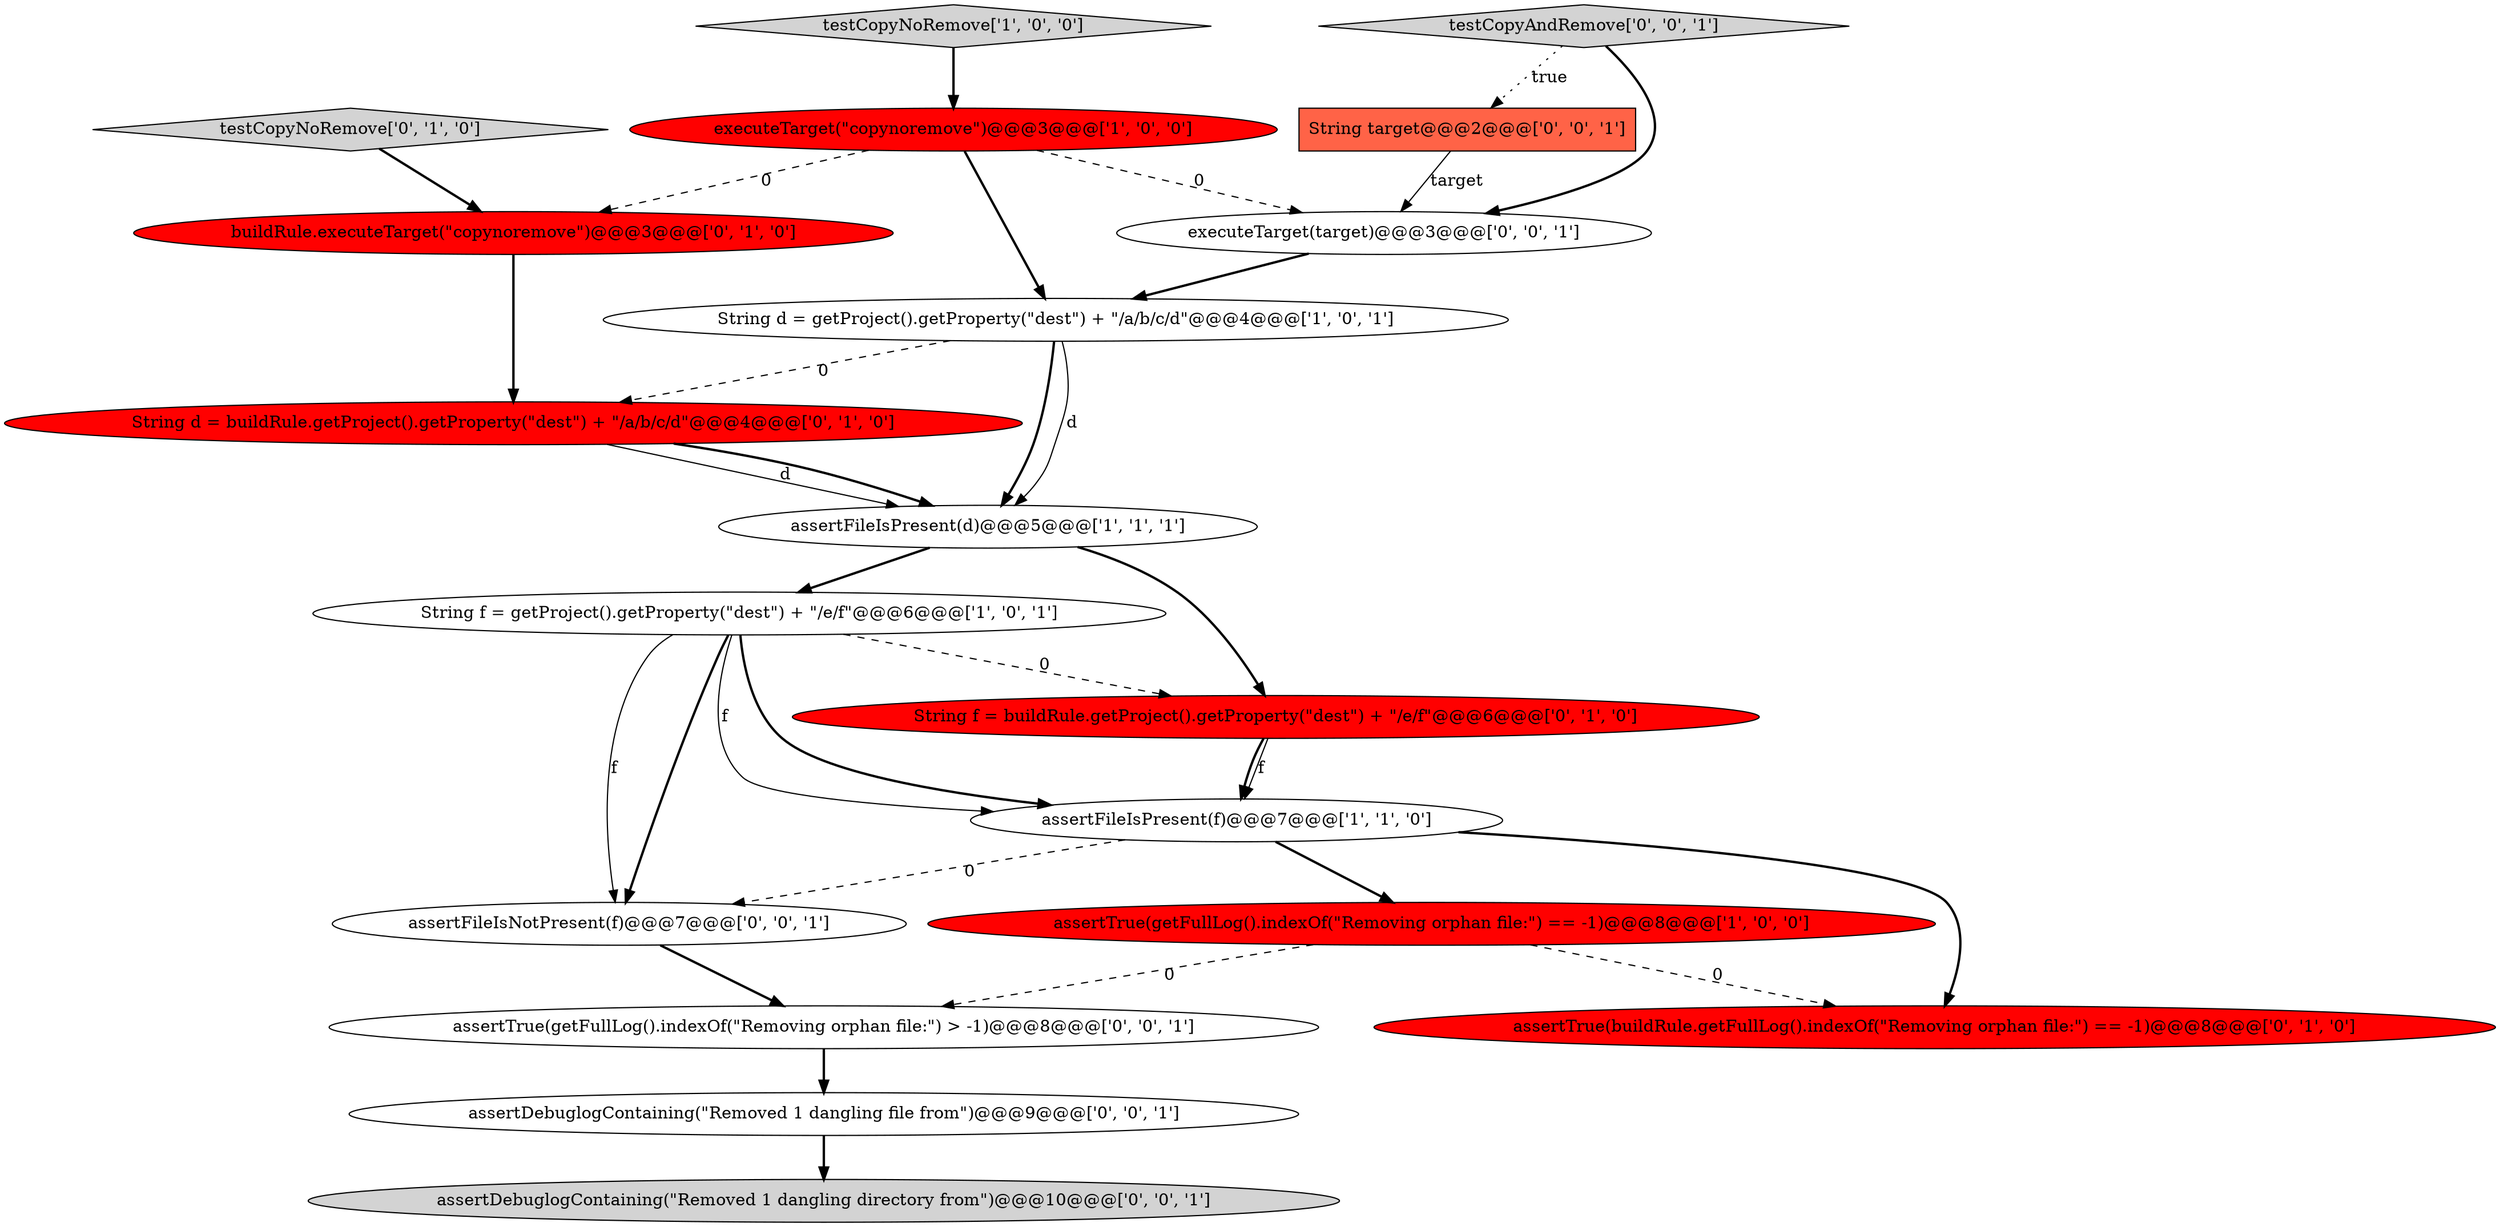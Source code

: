 digraph {
18 [style = filled, label = "assertDebuglogContaining(\"Removed 1 dangling directory from\")@@@10@@@['0', '0', '1']", fillcolor = lightgray, shape = ellipse image = "AAA0AAABBB3BBB"];
14 [style = filled, label = "String target@@@2@@@['0', '0', '1']", fillcolor = tomato, shape = box image = "AAA0AAABBB3BBB"];
16 [style = filled, label = "testCopyAndRemove['0', '0', '1']", fillcolor = lightgray, shape = diamond image = "AAA0AAABBB3BBB"];
1 [style = filled, label = "String f = getProject().getProperty(\"dest\") + \"/e/f\"@@@6@@@['1', '0', '1']", fillcolor = white, shape = ellipse image = "AAA0AAABBB1BBB"];
10 [style = filled, label = "String d = buildRule.getProject().getProperty(\"dest\") + \"/a/b/c/d\"@@@4@@@['0', '1', '0']", fillcolor = red, shape = ellipse image = "AAA1AAABBB2BBB"];
4 [style = filled, label = "executeTarget(\"copynoremove\")@@@3@@@['1', '0', '0']", fillcolor = red, shape = ellipse image = "AAA1AAABBB1BBB"];
11 [style = filled, label = "assertTrue(buildRule.getFullLog().indexOf(\"Removing orphan file:\") == -1)@@@8@@@['0', '1', '0']", fillcolor = red, shape = ellipse image = "AAA1AAABBB2BBB"];
12 [style = filled, label = "assertFileIsNotPresent(f)@@@7@@@['0', '0', '1']", fillcolor = white, shape = ellipse image = "AAA0AAABBB3BBB"];
13 [style = filled, label = "assertTrue(getFullLog().indexOf(\"Removing orphan file:\") > -1)@@@8@@@['0', '0', '1']", fillcolor = white, shape = ellipse image = "AAA0AAABBB3BBB"];
17 [style = filled, label = "executeTarget(target)@@@3@@@['0', '0', '1']", fillcolor = white, shape = ellipse image = "AAA0AAABBB3BBB"];
9 [style = filled, label = "buildRule.executeTarget(\"copynoremove\")@@@3@@@['0', '1', '0']", fillcolor = red, shape = ellipse image = "AAA1AAABBB2BBB"];
6 [style = filled, label = "String d = getProject().getProperty(\"dest\") + \"/a/b/c/d\"@@@4@@@['1', '0', '1']", fillcolor = white, shape = ellipse image = "AAA0AAABBB1BBB"];
8 [style = filled, label = "testCopyNoRemove['0', '1', '0']", fillcolor = lightgray, shape = diamond image = "AAA0AAABBB2BBB"];
2 [style = filled, label = "assertFileIsPresent(f)@@@7@@@['1', '1', '0']", fillcolor = white, shape = ellipse image = "AAA0AAABBB1BBB"];
15 [style = filled, label = "assertDebuglogContaining(\"Removed 1 dangling file from\")@@@9@@@['0', '0', '1']", fillcolor = white, shape = ellipse image = "AAA0AAABBB3BBB"];
7 [style = filled, label = "String f = buildRule.getProject().getProperty(\"dest\") + \"/e/f\"@@@6@@@['0', '1', '0']", fillcolor = red, shape = ellipse image = "AAA1AAABBB2BBB"];
3 [style = filled, label = "testCopyNoRemove['1', '0', '0']", fillcolor = lightgray, shape = diamond image = "AAA0AAABBB1BBB"];
0 [style = filled, label = "assertTrue(getFullLog().indexOf(\"Removing orphan file:\") == -1)@@@8@@@['1', '0', '0']", fillcolor = red, shape = ellipse image = "AAA1AAABBB1BBB"];
5 [style = filled, label = "assertFileIsPresent(d)@@@5@@@['1', '1', '1']", fillcolor = white, shape = ellipse image = "AAA0AAABBB1BBB"];
1->12 [style = solid, label="f"];
14->17 [style = solid, label="target"];
17->6 [style = bold, label=""];
4->6 [style = bold, label=""];
10->5 [style = solid, label="d"];
4->17 [style = dashed, label="0"];
1->2 [style = solid, label="f"];
0->11 [style = dashed, label="0"];
16->17 [style = bold, label=""];
9->10 [style = bold, label=""];
3->4 [style = bold, label=""];
15->18 [style = bold, label=""];
6->10 [style = dashed, label="0"];
12->13 [style = bold, label=""];
5->1 [style = bold, label=""];
6->5 [style = bold, label=""];
4->9 [style = dashed, label="0"];
2->12 [style = dashed, label="0"];
2->0 [style = bold, label=""];
10->5 [style = bold, label=""];
7->2 [style = bold, label=""];
0->13 [style = dashed, label="0"];
16->14 [style = dotted, label="true"];
7->2 [style = solid, label="f"];
8->9 [style = bold, label=""];
1->12 [style = bold, label=""];
6->5 [style = solid, label="d"];
5->7 [style = bold, label=""];
1->2 [style = bold, label=""];
13->15 [style = bold, label=""];
1->7 [style = dashed, label="0"];
2->11 [style = bold, label=""];
}
